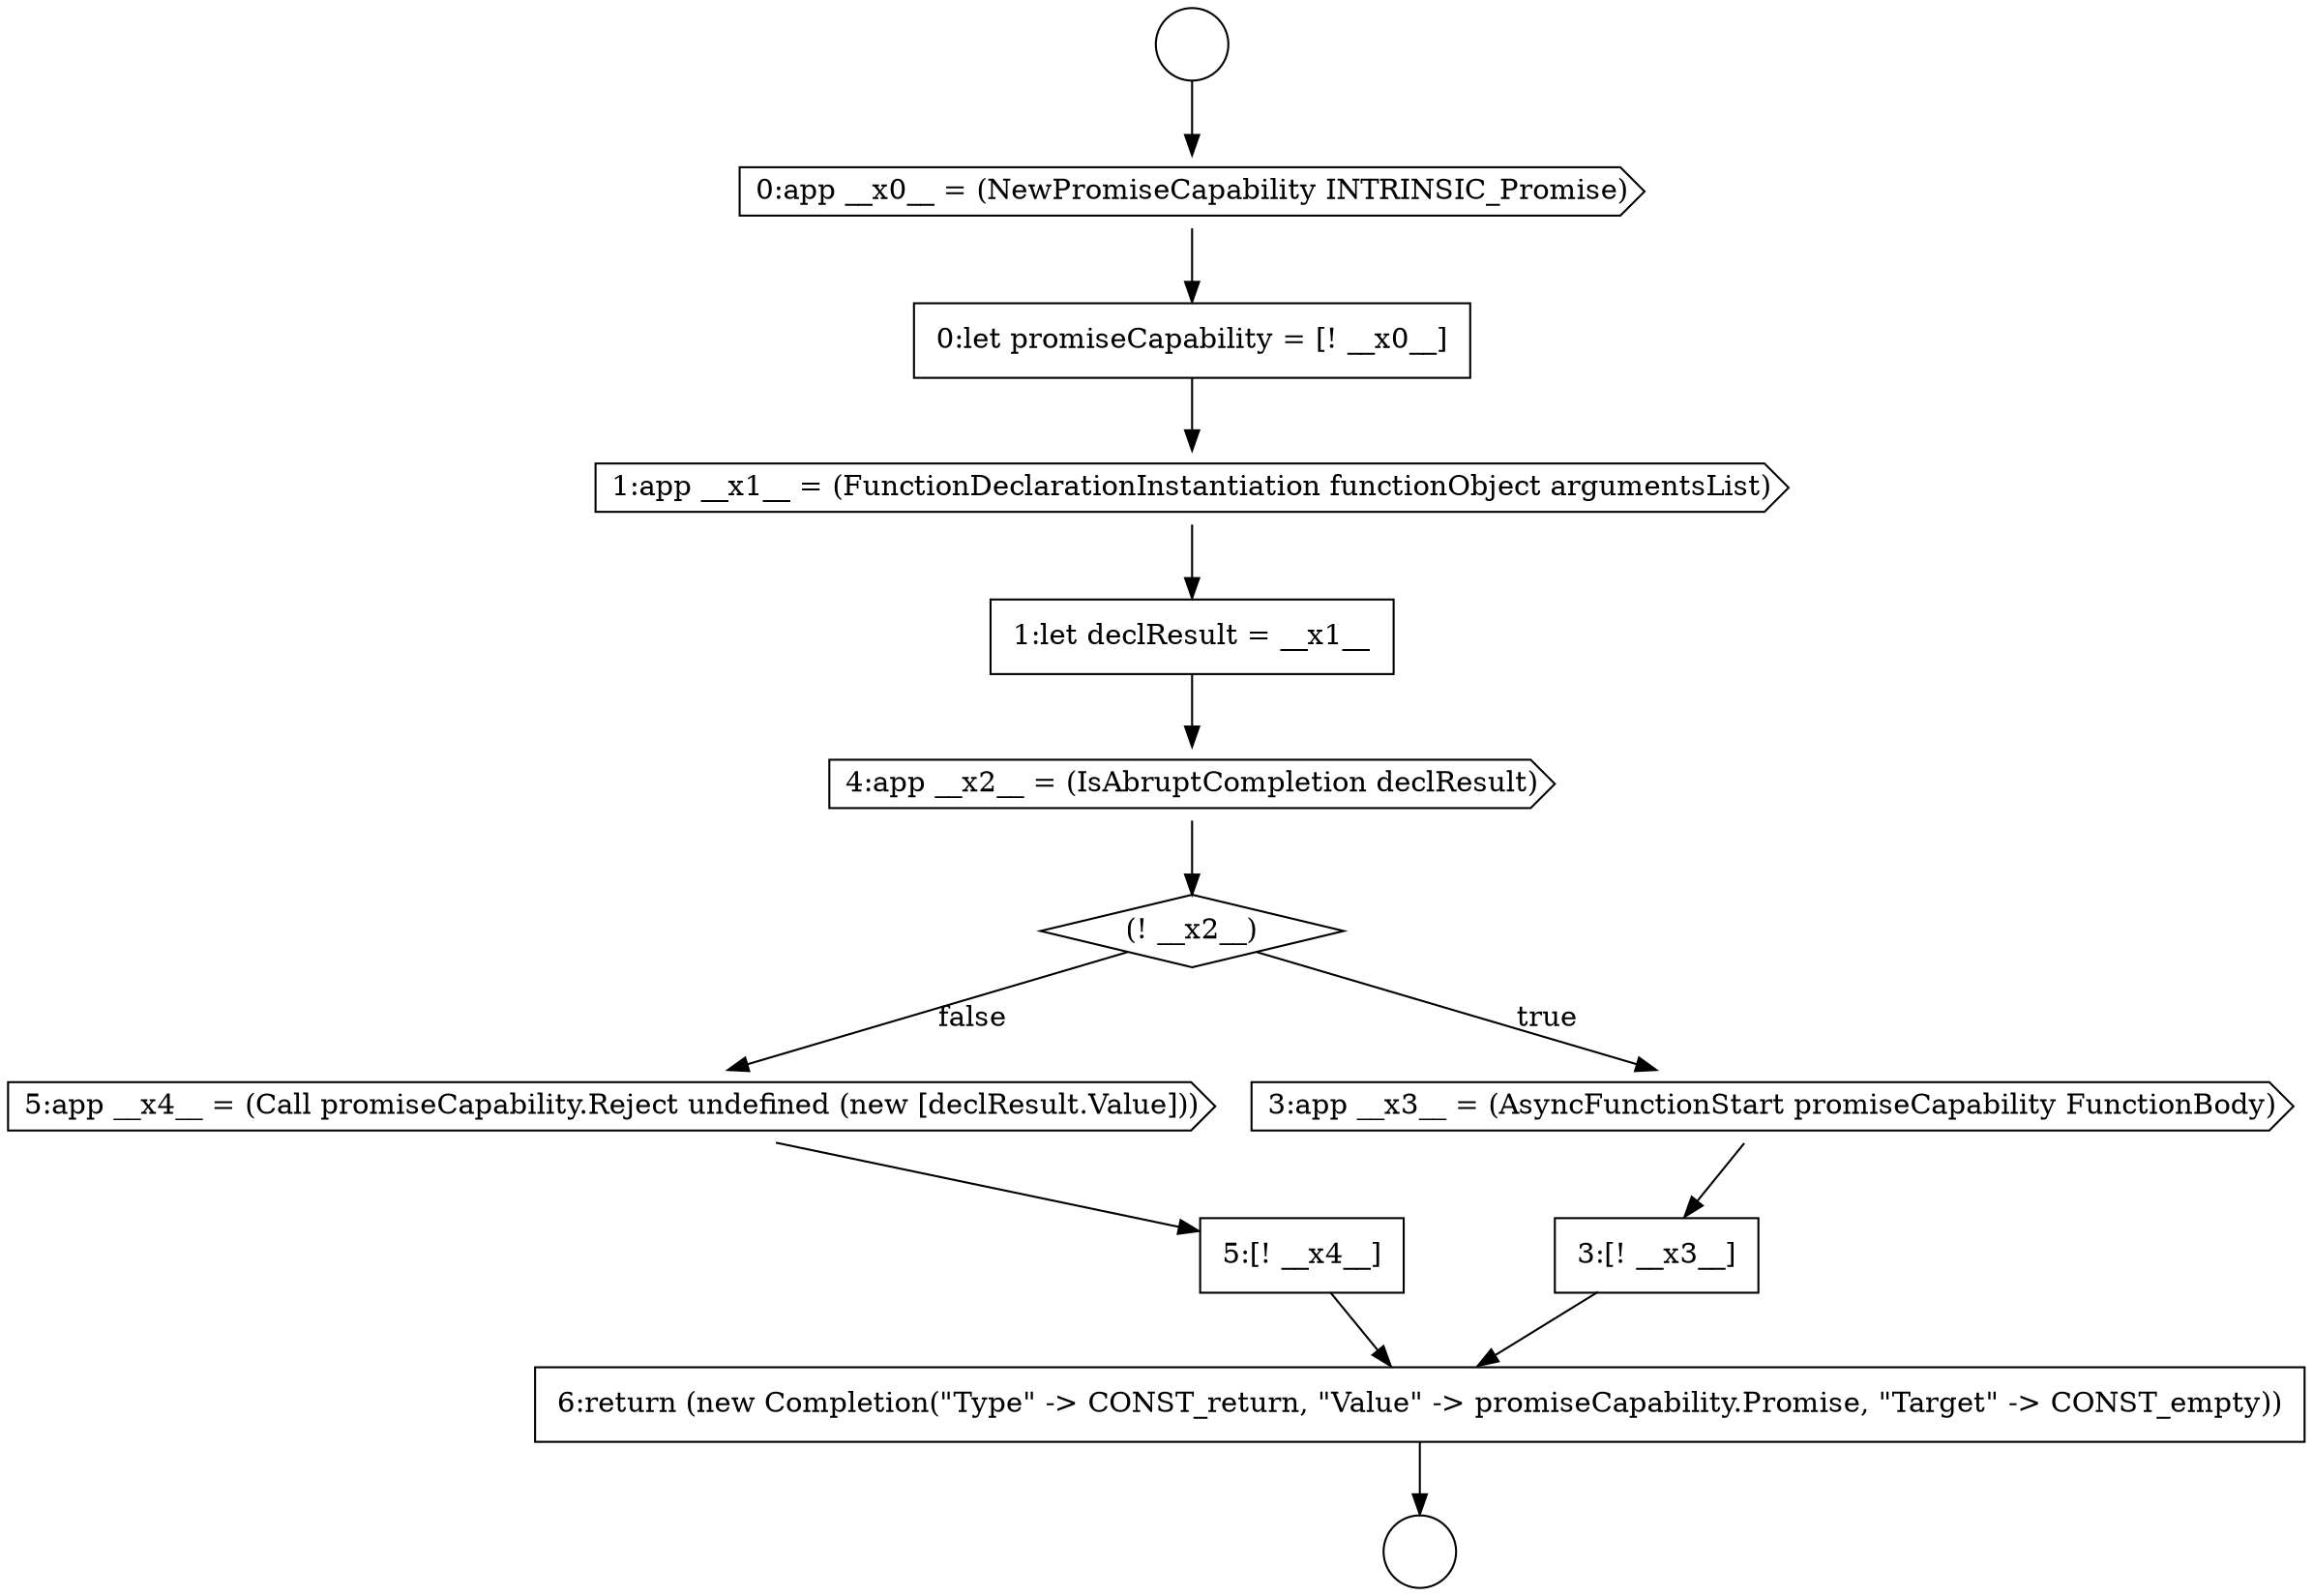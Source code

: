 digraph {
  node0 [shape=circle label=" " color="black" fillcolor="white" style=filled]
  node5 [shape=none, margin=0, label=<<font color="black">
    <table border="0" cellborder="1" cellspacing="0" cellpadding="10">
      <tr><td align="left">1:let declResult = __x1__</td></tr>
    </table>
  </font>> color="black" fillcolor="white" style=filled]
  node10 [shape=cds, label=<<font color="black">5:app __x4__ = (Call promiseCapability.Reject undefined (new [declResult.Value]))</font>> color="black" fillcolor="white" style=filled]
  node1 [shape=circle label=" " color="black" fillcolor="white" style=filled]
  node6 [shape=cds, label=<<font color="black">4:app __x2__ = (IsAbruptCompletion declResult)</font>> color="black" fillcolor="white" style=filled]
  node9 [shape=none, margin=0, label=<<font color="black">
    <table border="0" cellborder="1" cellspacing="0" cellpadding="10">
      <tr><td align="left">3:[! __x3__]</td></tr>
    </table>
  </font>> color="black" fillcolor="white" style=filled]
  node2 [shape=cds, label=<<font color="black">0:app __x0__ = (NewPromiseCapability INTRINSIC_Promise)</font>> color="black" fillcolor="white" style=filled]
  node12 [shape=none, margin=0, label=<<font color="black">
    <table border="0" cellborder="1" cellspacing="0" cellpadding="10">
      <tr><td align="left">6:return (new Completion(&quot;Type&quot; -&gt; CONST_return, &quot;Value&quot; -&gt; promiseCapability.Promise, &quot;Target&quot; -&gt; CONST_empty))</td></tr>
    </table>
  </font>> color="black" fillcolor="white" style=filled]
  node7 [shape=diamond, label=<<font color="black">(! __x2__)</font>> color="black" fillcolor="white" style=filled]
  node3 [shape=none, margin=0, label=<<font color="black">
    <table border="0" cellborder="1" cellspacing="0" cellpadding="10">
      <tr><td align="left">0:let promiseCapability = [! __x0__]</td></tr>
    </table>
  </font>> color="black" fillcolor="white" style=filled]
  node11 [shape=none, margin=0, label=<<font color="black">
    <table border="0" cellborder="1" cellspacing="0" cellpadding="10">
      <tr><td align="left">5:[! __x4__]</td></tr>
    </table>
  </font>> color="black" fillcolor="white" style=filled]
  node8 [shape=cds, label=<<font color="black">3:app __x3__ = (AsyncFunctionStart promiseCapability FunctionBody)</font>> color="black" fillcolor="white" style=filled]
  node4 [shape=cds, label=<<font color="black">1:app __x1__ = (FunctionDeclarationInstantiation functionObject argumentsList)</font>> color="black" fillcolor="white" style=filled]
  node12 -> node1 [ color="black"]
  node7 -> node8 [label=<<font color="black">true</font>> color="black"]
  node7 -> node10 [label=<<font color="black">false</font>> color="black"]
  node2 -> node3 [ color="black"]
  node0 -> node2 [ color="black"]
  node6 -> node7 [ color="black"]
  node10 -> node11 [ color="black"]
  node4 -> node5 [ color="black"]
  node8 -> node9 [ color="black"]
  node5 -> node6 [ color="black"]
  node3 -> node4 [ color="black"]
  node11 -> node12 [ color="black"]
  node9 -> node12 [ color="black"]
}
